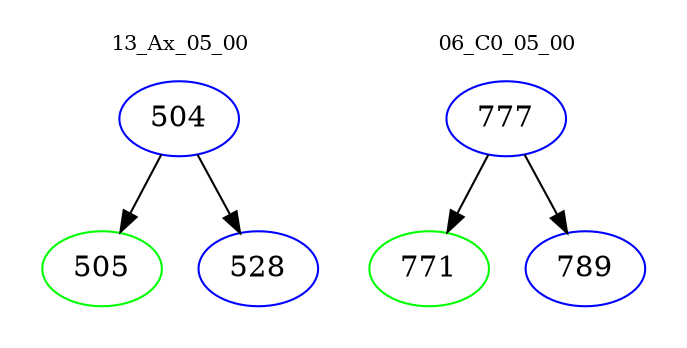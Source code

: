digraph{
subgraph cluster_0 {
color = white
label = "13_Ax_05_00";
fontsize=10;
T0_504 [label="504", color="blue"]
T0_504 -> T0_505 [color="black"]
T0_505 [label="505", color="green"]
T0_504 -> T0_528 [color="black"]
T0_528 [label="528", color="blue"]
}
subgraph cluster_1 {
color = white
label = "06_C0_05_00";
fontsize=10;
T1_777 [label="777", color="blue"]
T1_777 -> T1_771 [color="black"]
T1_771 [label="771", color="green"]
T1_777 -> T1_789 [color="black"]
T1_789 [label="789", color="blue"]
}
}
